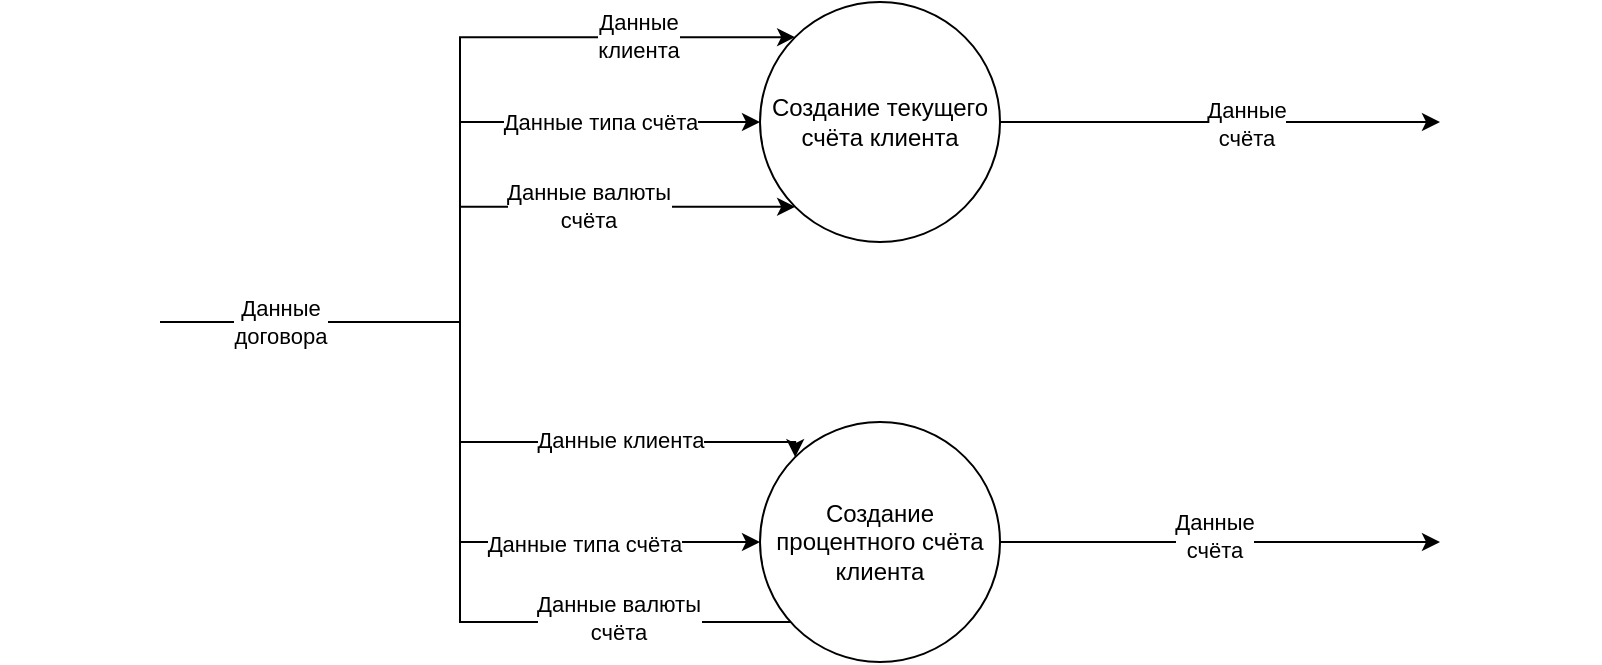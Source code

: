 <mxfile version="23.1.5" type="device">
  <diagram name="Page-1" id="b520641d-4fe3-3701-9064-5fc419738815">
    <mxGraphModel dx="925" dy="661" grid="1" gridSize="10" guides="1" tooltips="1" connect="1" arrows="1" fold="1" page="1" pageScale="1" pageWidth="1100" pageHeight="850" background="none" math="0" shadow="0">
      <root>
        <mxCell id="0" />
        <mxCell id="1" parent="0" />
        <mxCell id="SDuhJzkBSLLLHn0mi_jn-6" style="edgeStyle=orthogonalEdgeStyle;rounded=0;orthogonalLoop=1;jettySize=auto;html=1;exitX=1;exitY=0.5;exitDx=0;exitDy=0;entryX=0;entryY=0;entryDx=0;entryDy=0;" edge="1" parent="1" source="SDuhJzkBSLLLHn0mi_jn-1" target="SDuhJzkBSLLLHn0mi_jn-2">
          <mxGeometry relative="1" as="geometry" />
        </mxCell>
        <mxCell id="SDuhJzkBSLLLHn0mi_jn-17" value="Данные&lt;br&gt;клиента" style="edgeLabel;html=1;align=center;verticalAlign=middle;resizable=0;points=[];" vertex="1" connectable="0" parent="SDuhJzkBSLLLHn0mi_jn-6">
          <mxGeometry x="0.657" y="1" relative="1" as="geometry">
            <mxPoint as="offset" />
          </mxGeometry>
        </mxCell>
        <mxCell id="SDuhJzkBSLLLHn0mi_jn-7" style="edgeStyle=orthogonalEdgeStyle;rounded=0;orthogonalLoop=1;jettySize=auto;html=1;exitX=1;exitY=0.5;exitDx=0;exitDy=0;entryX=0;entryY=0.5;entryDx=0;entryDy=0;" edge="1" parent="1" source="SDuhJzkBSLLLHn0mi_jn-1" target="SDuhJzkBSLLLHn0mi_jn-2">
          <mxGeometry relative="1" as="geometry" />
        </mxCell>
        <mxCell id="SDuhJzkBSLLLHn0mi_jn-18" value="Данные типа счёта" style="edgeLabel;html=1;align=center;verticalAlign=middle;resizable=0;points=[];" vertex="1" connectable="0" parent="SDuhJzkBSLLLHn0mi_jn-7">
          <mxGeometry x="0.509" y="-1" relative="1" as="geometry">
            <mxPoint x="18" y="-1" as="offset" />
          </mxGeometry>
        </mxCell>
        <mxCell id="SDuhJzkBSLLLHn0mi_jn-8" style="edgeStyle=orthogonalEdgeStyle;rounded=0;orthogonalLoop=1;jettySize=auto;html=1;exitX=1;exitY=0.5;exitDx=0;exitDy=0;entryX=0;entryY=1;entryDx=0;entryDy=0;" edge="1" parent="1" source="SDuhJzkBSLLLHn0mi_jn-1" target="SDuhJzkBSLLLHn0mi_jn-2">
          <mxGeometry relative="1" as="geometry" />
        </mxCell>
        <mxCell id="SDuhJzkBSLLLHn0mi_jn-19" value="Данные валюты&lt;br&gt;счёта" style="edgeLabel;html=1;align=center;verticalAlign=middle;resizable=0;points=[];" vertex="1" connectable="0" parent="SDuhJzkBSLLLHn0mi_jn-8">
          <mxGeometry x="0.447" y="1" relative="1" as="geometry">
            <mxPoint as="offset" />
          </mxGeometry>
        </mxCell>
        <mxCell id="SDuhJzkBSLLLHn0mi_jn-11" style="edgeStyle=orthogonalEdgeStyle;rounded=0;orthogonalLoop=1;jettySize=auto;html=1;exitX=1;exitY=0.5;exitDx=0;exitDy=0;entryX=0;entryY=0.5;entryDx=0;entryDy=0;" edge="1" parent="1" source="SDuhJzkBSLLLHn0mi_jn-1" target="SDuhJzkBSLLLHn0mi_jn-3">
          <mxGeometry relative="1" as="geometry" />
        </mxCell>
        <mxCell id="SDuhJzkBSLLLHn0mi_jn-21" value="Данные типа счёта" style="edgeLabel;html=1;align=center;verticalAlign=middle;resizable=0;points=[];" vertex="1" connectable="0" parent="SDuhJzkBSLLLHn0mi_jn-11">
          <mxGeometry x="0.57" y="-1" relative="1" as="geometry">
            <mxPoint as="offset" />
          </mxGeometry>
        </mxCell>
        <mxCell id="SDuhJzkBSLLLHn0mi_jn-12" style="edgeStyle=orthogonalEdgeStyle;rounded=0;orthogonalLoop=1;jettySize=auto;html=1;exitX=1;exitY=0.5;exitDx=0;exitDy=0;entryX=0;entryY=1;entryDx=0;entryDy=0;" edge="1" parent="1" source="SDuhJzkBSLLLHn0mi_jn-1" target="SDuhJzkBSLLLHn0mi_jn-3">
          <mxGeometry relative="1" as="geometry">
            <Array as="points">
              <mxPoint x="290" y="260" />
              <mxPoint x="290" y="410" />
              <mxPoint x="458" y="410" />
            </Array>
          </mxGeometry>
        </mxCell>
        <mxCell id="SDuhJzkBSLLLHn0mi_jn-22" value="Данные валюты &lt;br&gt;счёта" style="edgeLabel;html=1;align=center;verticalAlign=middle;resizable=0;points=[];" vertex="1" connectable="0" parent="SDuhJzkBSLLLHn0mi_jn-12">
          <mxGeometry x="0.612" y="2" relative="1" as="geometry">
            <mxPoint as="offset" />
          </mxGeometry>
        </mxCell>
        <mxCell id="SDuhJzkBSLLLHn0mi_jn-13" style="edgeStyle=orthogonalEdgeStyle;rounded=0;orthogonalLoop=1;jettySize=auto;html=1;exitX=1;exitY=0.5;exitDx=0;exitDy=0;entryX=0;entryY=0;entryDx=0;entryDy=0;" edge="1" parent="1" source="SDuhJzkBSLLLHn0mi_jn-1" target="SDuhJzkBSLLLHn0mi_jn-3">
          <mxGeometry relative="1" as="geometry">
            <Array as="points">
              <mxPoint x="290" y="260" />
              <mxPoint x="290" y="320" />
              <mxPoint x="458" y="320" />
            </Array>
          </mxGeometry>
        </mxCell>
        <mxCell id="SDuhJzkBSLLLHn0mi_jn-16" value="Данные&lt;br&gt;договора" style="edgeLabel;html=1;align=center;verticalAlign=middle;resizable=0;points=[];" vertex="1" connectable="0" parent="SDuhJzkBSLLLHn0mi_jn-13">
          <mxGeometry x="-0.69" relative="1" as="geometry">
            <mxPoint as="offset" />
          </mxGeometry>
        </mxCell>
        <mxCell id="SDuhJzkBSLLLHn0mi_jn-20" value="Данные клиента" style="edgeLabel;html=1;align=center;verticalAlign=middle;resizable=0;points=[];" vertex="1" connectable="0" parent="SDuhJzkBSLLLHn0mi_jn-13">
          <mxGeometry x="0.505" y="1" relative="1" as="geometry">
            <mxPoint as="offset" />
          </mxGeometry>
        </mxCell>
        <mxCell id="SDuhJzkBSLLLHn0mi_jn-1" value="" style="ellipse;whiteSpace=wrap;html=1;aspect=fixed;strokeColor=none;fillColor=none;" vertex="1" parent="1">
          <mxGeometry x="60" y="220" width="80" height="80" as="geometry" />
        </mxCell>
        <mxCell id="SDuhJzkBSLLLHn0mi_jn-9" style="edgeStyle=orthogonalEdgeStyle;rounded=0;orthogonalLoop=1;jettySize=auto;html=1;exitX=1;exitY=0.5;exitDx=0;exitDy=0;entryX=0;entryY=0.5;entryDx=0;entryDy=0;" edge="1" parent="1" source="SDuhJzkBSLLLHn0mi_jn-2" target="SDuhJzkBSLLLHn0mi_jn-4">
          <mxGeometry relative="1" as="geometry" />
        </mxCell>
        <mxCell id="SDuhJzkBSLLLHn0mi_jn-14" value="Данные&lt;br&gt;счёта" style="edgeLabel;html=1;align=center;verticalAlign=middle;resizable=0;points=[];" vertex="1" connectable="0" parent="SDuhJzkBSLLLHn0mi_jn-9">
          <mxGeometry x="0.116" y="-1" relative="1" as="geometry">
            <mxPoint as="offset" />
          </mxGeometry>
        </mxCell>
        <mxCell id="SDuhJzkBSLLLHn0mi_jn-2" value="Создание текущего счёта клиента" style="ellipse;whiteSpace=wrap;html=1;aspect=fixed;" vertex="1" parent="1">
          <mxGeometry x="440" y="100" width="120" height="120" as="geometry" />
        </mxCell>
        <mxCell id="SDuhJzkBSLLLHn0mi_jn-10" style="edgeStyle=orthogonalEdgeStyle;rounded=0;orthogonalLoop=1;jettySize=auto;html=1;exitX=1;exitY=0.5;exitDx=0;exitDy=0;entryX=0;entryY=0.5;entryDx=0;entryDy=0;" edge="1" parent="1" source="SDuhJzkBSLLLHn0mi_jn-3" target="SDuhJzkBSLLLHn0mi_jn-5">
          <mxGeometry relative="1" as="geometry" />
        </mxCell>
        <mxCell id="SDuhJzkBSLLLHn0mi_jn-15" value="Данные&lt;br&gt;счёта" style="edgeLabel;html=1;align=center;verticalAlign=middle;resizable=0;points=[];" vertex="1" connectable="0" parent="SDuhJzkBSLLLHn0mi_jn-10">
          <mxGeometry x="-0.029" y="3" relative="1" as="geometry">
            <mxPoint as="offset" />
          </mxGeometry>
        </mxCell>
        <mxCell id="SDuhJzkBSLLLHn0mi_jn-3" value="Создание процентного счёта клиента" style="ellipse;whiteSpace=wrap;html=1;aspect=fixed;" vertex="1" parent="1">
          <mxGeometry x="440" y="310" width="120" height="120" as="geometry" />
        </mxCell>
        <mxCell id="SDuhJzkBSLLLHn0mi_jn-4" value="" style="ellipse;whiteSpace=wrap;html=1;aspect=fixed;strokeColor=none;fillColor=none;" vertex="1" parent="1">
          <mxGeometry x="780" y="120" width="80" height="80" as="geometry" />
        </mxCell>
        <mxCell id="SDuhJzkBSLLLHn0mi_jn-5" value="" style="ellipse;whiteSpace=wrap;html=1;aspect=fixed;strokeColor=none;fillColor=none;" vertex="1" parent="1">
          <mxGeometry x="780" y="330" width="80" height="80" as="geometry" />
        </mxCell>
      </root>
    </mxGraphModel>
  </diagram>
</mxfile>
